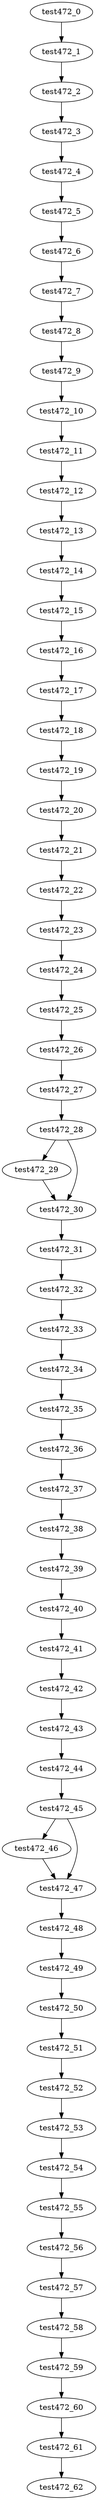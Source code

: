 digraph G {
test472_0->test472_1;
test472_1->test472_2;
test472_2->test472_3;
test472_3->test472_4;
test472_4->test472_5;
test472_5->test472_6;
test472_6->test472_7;
test472_7->test472_8;
test472_8->test472_9;
test472_9->test472_10;
test472_10->test472_11;
test472_11->test472_12;
test472_12->test472_13;
test472_13->test472_14;
test472_14->test472_15;
test472_15->test472_16;
test472_16->test472_17;
test472_17->test472_18;
test472_18->test472_19;
test472_19->test472_20;
test472_20->test472_21;
test472_21->test472_22;
test472_22->test472_23;
test472_23->test472_24;
test472_24->test472_25;
test472_25->test472_26;
test472_26->test472_27;
test472_27->test472_28;
test472_28->test472_29;
test472_28->test472_30;
test472_29->test472_30;
test472_30->test472_31;
test472_31->test472_32;
test472_32->test472_33;
test472_33->test472_34;
test472_34->test472_35;
test472_35->test472_36;
test472_36->test472_37;
test472_37->test472_38;
test472_38->test472_39;
test472_39->test472_40;
test472_40->test472_41;
test472_41->test472_42;
test472_42->test472_43;
test472_43->test472_44;
test472_44->test472_45;
test472_45->test472_46;
test472_45->test472_47;
test472_46->test472_47;
test472_47->test472_48;
test472_48->test472_49;
test472_49->test472_50;
test472_50->test472_51;
test472_51->test472_52;
test472_52->test472_53;
test472_53->test472_54;
test472_54->test472_55;
test472_55->test472_56;
test472_56->test472_57;
test472_57->test472_58;
test472_58->test472_59;
test472_59->test472_60;
test472_60->test472_61;
test472_61->test472_62;

}
